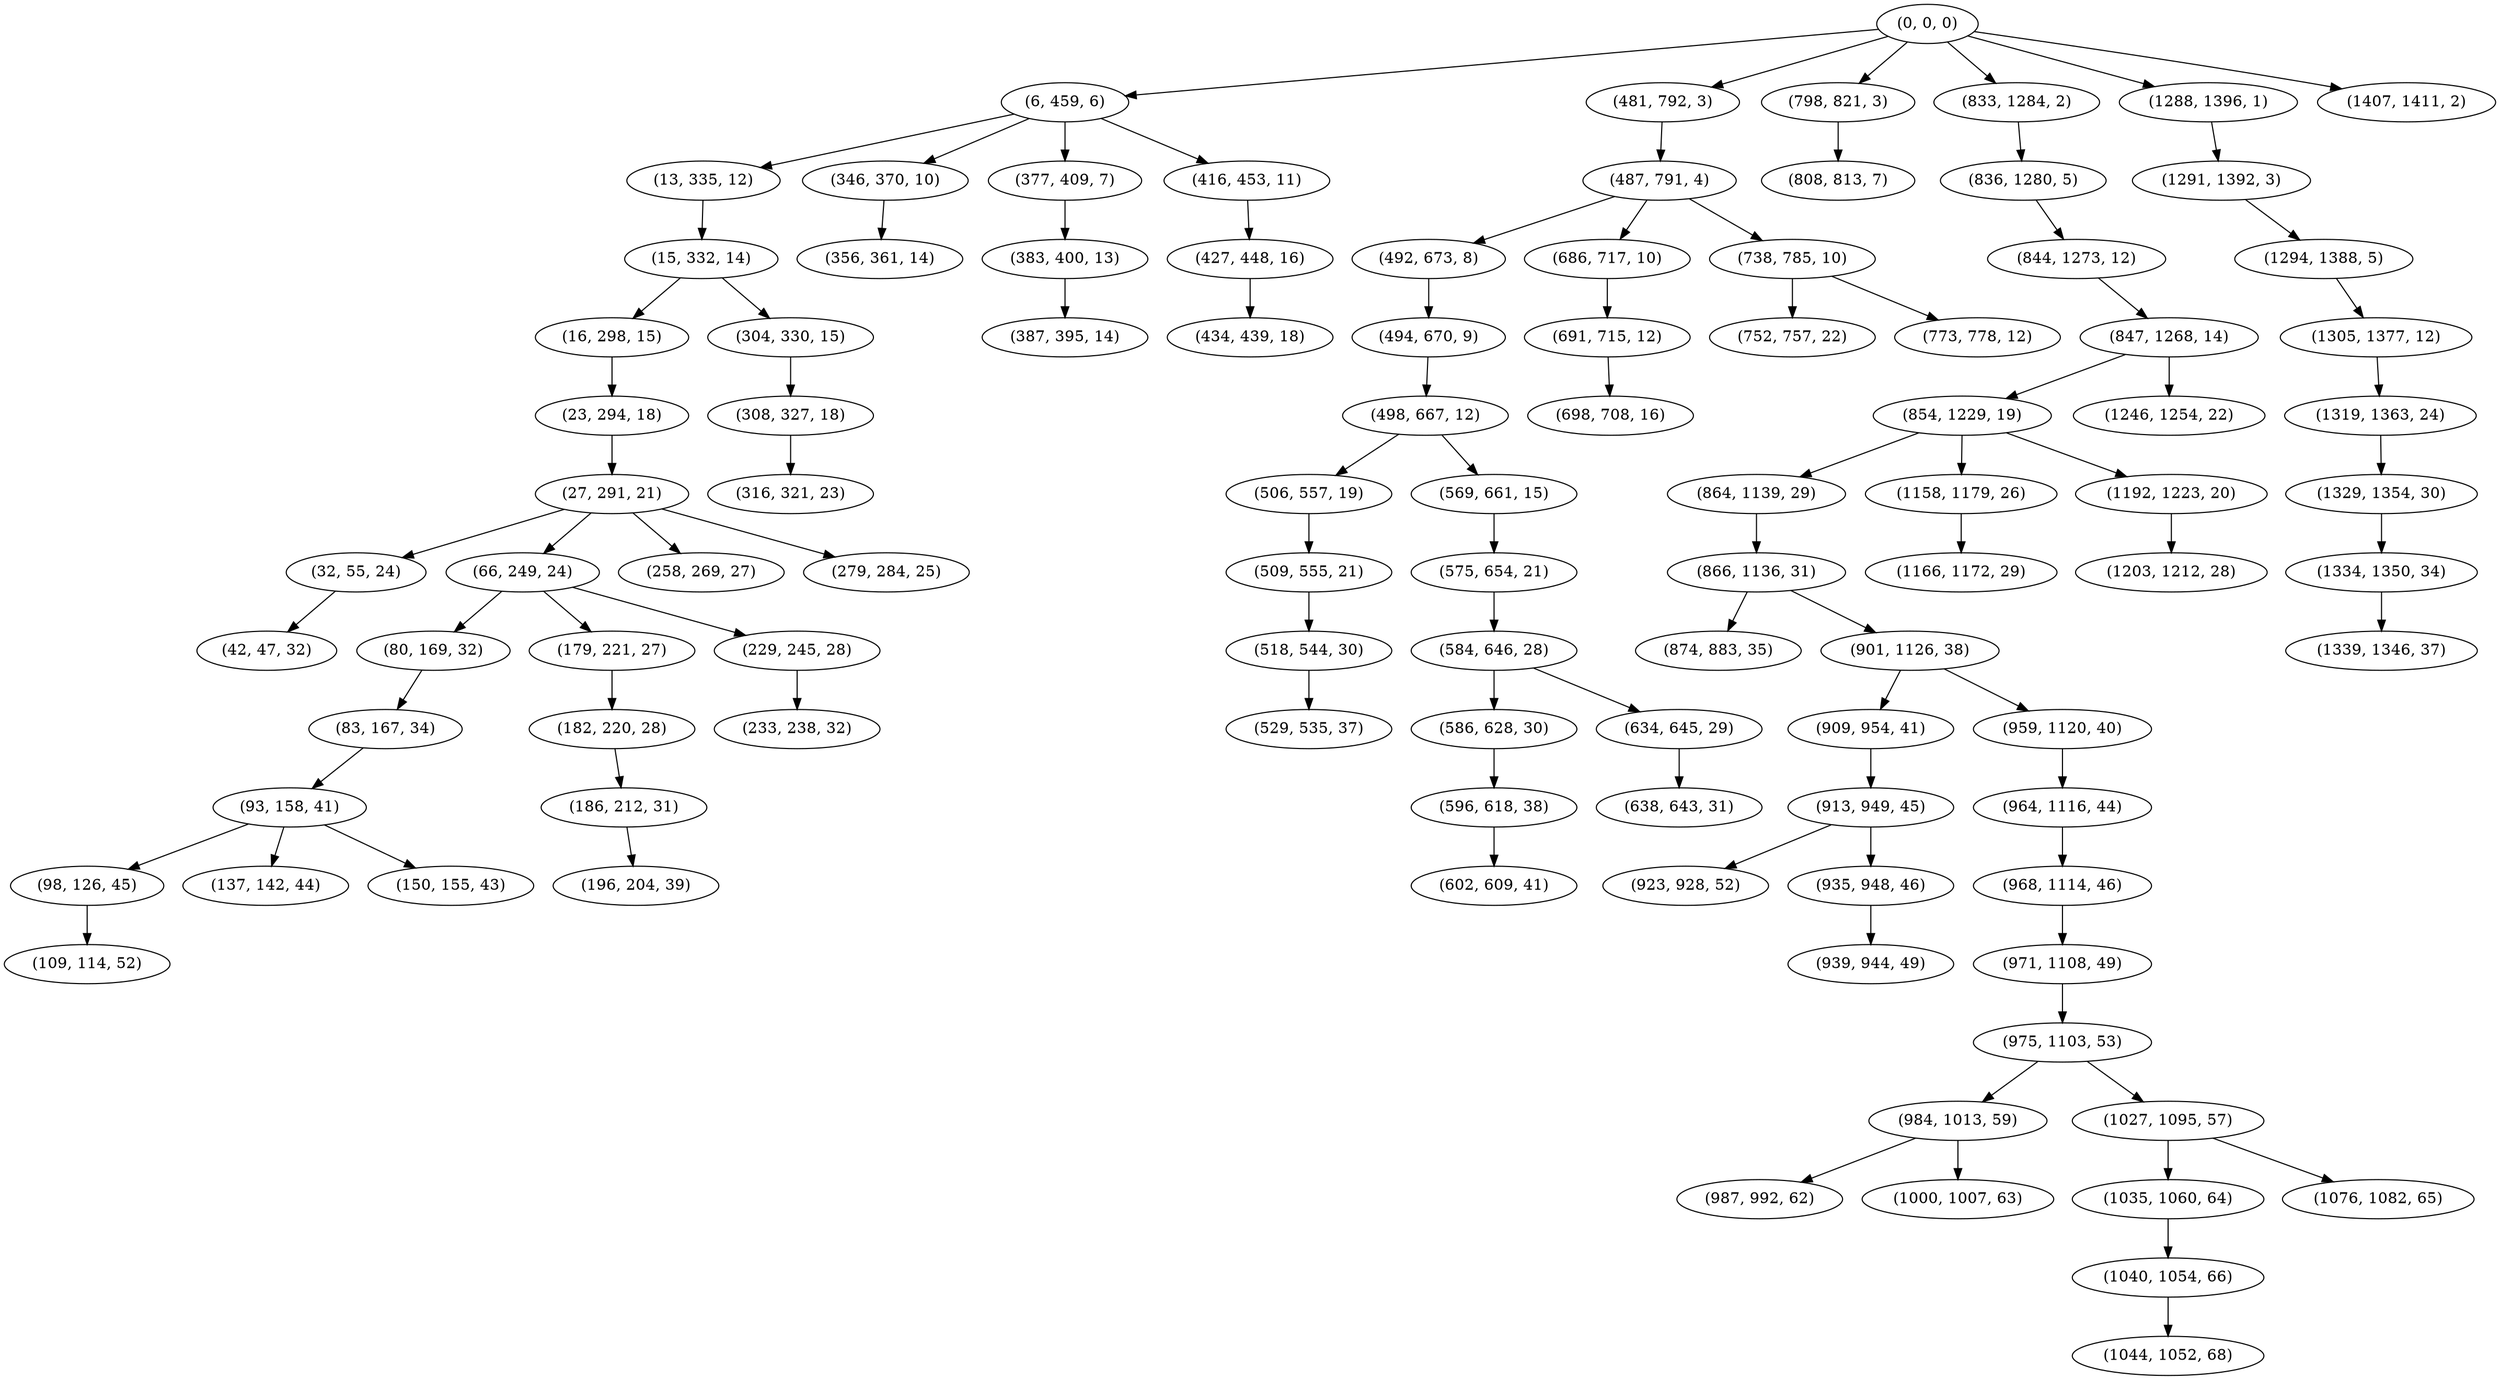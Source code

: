 digraph tree {
    "(0, 0, 0)";
    "(6, 459, 6)";
    "(13, 335, 12)";
    "(15, 332, 14)";
    "(16, 298, 15)";
    "(23, 294, 18)";
    "(27, 291, 21)";
    "(32, 55, 24)";
    "(42, 47, 32)";
    "(66, 249, 24)";
    "(80, 169, 32)";
    "(83, 167, 34)";
    "(93, 158, 41)";
    "(98, 126, 45)";
    "(109, 114, 52)";
    "(137, 142, 44)";
    "(150, 155, 43)";
    "(179, 221, 27)";
    "(182, 220, 28)";
    "(186, 212, 31)";
    "(196, 204, 39)";
    "(229, 245, 28)";
    "(233, 238, 32)";
    "(258, 269, 27)";
    "(279, 284, 25)";
    "(304, 330, 15)";
    "(308, 327, 18)";
    "(316, 321, 23)";
    "(346, 370, 10)";
    "(356, 361, 14)";
    "(377, 409, 7)";
    "(383, 400, 13)";
    "(387, 395, 14)";
    "(416, 453, 11)";
    "(427, 448, 16)";
    "(434, 439, 18)";
    "(481, 792, 3)";
    "(487, 791, 4)";
    "(492, 673, 8)";
    "(494, 670, 9)";
    "(498, 667, 12)";
    "(506, 557, 19)";
    "(509, 555, 21)";
    "(518, 544, 30)";
    "(529, 535, 37)";
    "(569, 661, 15)";
    "(575, 654, 21)";
    "(584, 646, 28)";
    "(586, 628, 30)";
    "(596, 618, 38)";
    "(602, 609, 41)";
    "(634, 645, 29)";
    "(638, 643, 31)";
    "(686, 717, 10)";
    "(691, 715, 12)";
    "(698, 708, 16)";
    "(738, 785, 10)";
    "(752, 757, 22)";
    "(773, 778, 12)";
    "(798, 821, 3)";
    "(808, 813, 7)";
    "(833, 1284, 2)";
    "(836, 1280, 5)";
    "(844, 1273, 12)";
    "(847, 1268, 14)";
    "(854, 1229, 19)";
    "(864, 1139, 29)";
    "(866, 1136, 31)";
    "(874, 883, 35)";
    "(901, 1126, 38)";
    "(909, 954, 41)";
    "(913, 949, 45)";
    "(923, 928, 52)";
    "(935, 948, 46)";
    "(939, 944, 49)";
    "(959, 1120, 40)";
    "(964, 1116, 44)";
    "(968, 1114, 46)";
    "(971, 1108, 49)";
    "(975, 1103, 53)";
    "(984, 1013, 59)";
    "(987, 992, 62)";
    "(1000, 1007, 63)";
    "(1027, 1095, 57)";
    "(1035, 1060, 64)";
    "(1040, 1054, 66)";
    "(1044, 1052, 68)";
    "(1076, 1082, 65)";
    "(1158, 1179, 26)";
    "(1166, 1172, 29)";
    "(1192, 1223, 20)";
    "(1203, 1212, 28)";
    "(1246, 1254, 22)";
    "(1288, 1396, 1)";
    "(1291, 1392, 3)";
    "(1294, 1388, 5)";
    "(1305, 1377, 12)";
    "(1319, 1363, 24)";
    "(1329, 1354, 30)";
    "(1334, 1350, 34)";
    "(1339, 1346, 37)";
    "(1407, 1411, 2)";
    "(0, 0, 0)" -> "(6, 459, 6)";
    "(0, 0, 0)" -> "(481, 792, 3)";
    "(0, 0, 0)" -> "(798, 821, 3)";
    "(0, 0, 0)" -> "(833, 1284, 2)";
    "(0, 0, 0)" -> "(1288, 1396, 1)";
    "(0, 0, 0)" -> "(1407, 1411, 2)";
    "(6, 459, 6)" -> "(13, 335, 12)";
    "(6, 459, 6)" -> "(346, 370, 10)";
    "(6, 459, 6)" -> "(377, 409, 7)";
    "(6, 459, 6)" -> "(416, 453, 11)";
    "(13, 335, 12)" -> "(15, 332, 14)";
    "(15, 332, 14)" -> "(16, 298, 15)";
    "(15, 332, 14)" -> "(304, 330, 15)";
    "(16, 298, 15)" -> "(23, 294, 18)";
    "(23, 294, 18)" -> "(27, 291, 21)";
    "(27, 291, 21)" -> "(32, 55, 24)";
    "(27, 291, 21)" -> "(66, 249, 24)";
    "(27, 291, 21)" -> "(258, 269, 27)";
    "(27, 291, 21)" -> "(279, 284, 25)";
    "(32, 55, 24)" -> "(42, 47, 32)";
    "(66, 249, 24)" -> "(80, 169, 32)";
    "(66, 249, 24)" -> "(179, 221, 27)";
    "(66, 249, 24)" -> "(229, 245, 28)";
    "(80, 169, 32)" -> "(83, 167, 34)";
    "(83, 167, 34)" -> "(93, 158, 41)";
    "(93, 158, 41)" -> "(98, 126, 45)";
    "(93, 158, 41)" -> "(137, 142, 44)";
    "(93, 158, 41)" -> "(150, 155, 43)";
    "(98, 126, 45)" -> "(109, 114, 52)";
    "(179, 221, 27)" -> "(182, 220, 28)";
    "(182, 220, 28)" -> "(186, 212, 31)";
    "(186, 212, 31)" -> "(196, 204, 39)";
    "(229, 245, 28)" -> "(233, 238, 32)";
    "(304, 330, 15)" -> "(308, 327, 18)";
    "(308, 327, 18)" -> "(316, 321, 23)";
    "(346, 370, 10)" -> "(356, 361, 14)";
    "(377, 409, 7)" -> "(383, 400, 13)";
    "(383, 400, 13)" -> "(387, 395, 14)";
    "(416, 453, 11)" -> "(427, 448, 16)";
    "(427, 448, 16)" -> "(434, 439, 18)";
    "(481, 792, 3)" -> "(487, 791, 4)";
    "(487, 791, 4)" -> "(492, 673, 8)";
    "(487, 791, 4)" -> "(686, 717, 10)";
    "(487, 791, 4)" -> "(738, 785, 10)";
    "(492, 673, 8)" -> "(494, 670, 9)";
    "(494, 670, 9)" -> "(498, 667, 12)";
    "(498, 667, 12)" -> "(506, 557, 19)";
    "(498, 667, 12)" -> "(569, 661, 15)";
    "(506, 557, 19)" -> "(509, 555, 21)";
    "(509, 555, 21)" -> "(518, 544, 30)";
    "(518, 544, 30)" -> "(529, 535, 37)";
    "(569, 661, 15)" -> "(575, 654, 21)";
    "(575, 654, 21)" -> "(584, 646, 28)";
    "(584, 646, 28)" -> "(586, 628, 30)";
    "(584, 646, 28)" -> "(634, 645, 29)";
    "(586, 628, 30)" -> "(596, 618, 38)";
    "(596, 618, 38)" -> "(602, 609, 41)";
    "(634, 645, 29)" -> "(638, 643, 31)";
    "(686, 717, 10)" -> "(691, 715, 12)";
    "(691, 715, 12)" -> "(698, 708, 16)";
    "(738, 785, 10)" -> "(752, 757, 22)";
    "(738, 785, 10)" -> "(773, 778, 12)";
    "(798, 821, 3)" -> "(808, 813, 7)";
    "(833, 1284, 2)" -> "(836, 1280, 5)";
    "(836, 1280, 5)" -> "(844, 1273, 12)";
    "(844, 1273, 12)" -> "(847, 1268, 14)";
    "(847, 1268, 14)" -> "(854, 1229, 19)";
    "(847, 1268, 14)" -> "(1246, 1254, 22)";
    "(854, 1229, 19)" -> "(864, 1139, 29)";
    "(854, 1229, 19)" -> "(1158, 1179, 26)";
    "(854, 1229, 19)" -> "(1192, 1223, 20)";
    "(864, 1139, 29)" -> "(866, 1136, 31)";
    "(866, 1136, 31)" -> "(874, 883, 35)";
    "(866, 1136, 31)" -> "(901, 1126, 38)";
    "(901, 1126, 38)" -> "(909, 954, 41)";
    "(901, 1126, 38)" -> "(959, 1120, 40)";
    "(909, 954, 41)" -> "(913, 949, 45)";
    "(913, 949, 45)" -> "(923, 928, 52)";
    "(913, 949, 45)" -> "(935, 948, 46)";
    "(935, 948, 46)" -> "(939, 944, 49)";
    "(959, 1120, 40)" -> "(964, 1116, 44)";
    "(964, 1116, 44)" -> "(968, 1114, 46)";
    "(968, 1114, 46)" -> "(971, 1108, 49)";
    "(971, 1108, 49)" -> "(975, 1103, 53)";
    "(975, 1103, 53)" -> "(984, 1013, 59)";
    "(975, 1103, 53)" -> "(1027, 1095, 57)";
    "(984, 1013, 59)" -> "(987, 992, 62)";
    "(984, 1013, 59)" -> "(1000, 1007, 63)";
    "(1027, 1095, 57)" -> "(1035, 1060, 64)";
    "(1027, 1095, 57)" -> "(1076, 1082, 65)";
    "(1035, 1060, 64)" -> "(1040, 1054, 66)";
    "(1040, 1054, 66)" -> "(1044, 1052, 68)";
    "(1158, 1179, 26)" -> "(1166, 1172, 29)";
    "(1192, 1223, 20)" -> "(1203, 1212, 28)";
    "(1288, 1396, 1)" -> "(1291, 1392, 3)";
    "(1291, 1392, 3)" -> "(1294, 1388, 5)";
    "(1294, 1388, 5)" -> "(1305, 1377, 12)";
    "(1305, 1377, 12)" -> "(1319, 1363, 24)";
    "(1319, 1363, 24)" -> "(1329, 1354, 30)";
    "(1329, 1354, 30)" -> "(1334, 1350, 34)";
    "(1334, 1350, 34)" -> "(1339, 1346, 37)";
}
